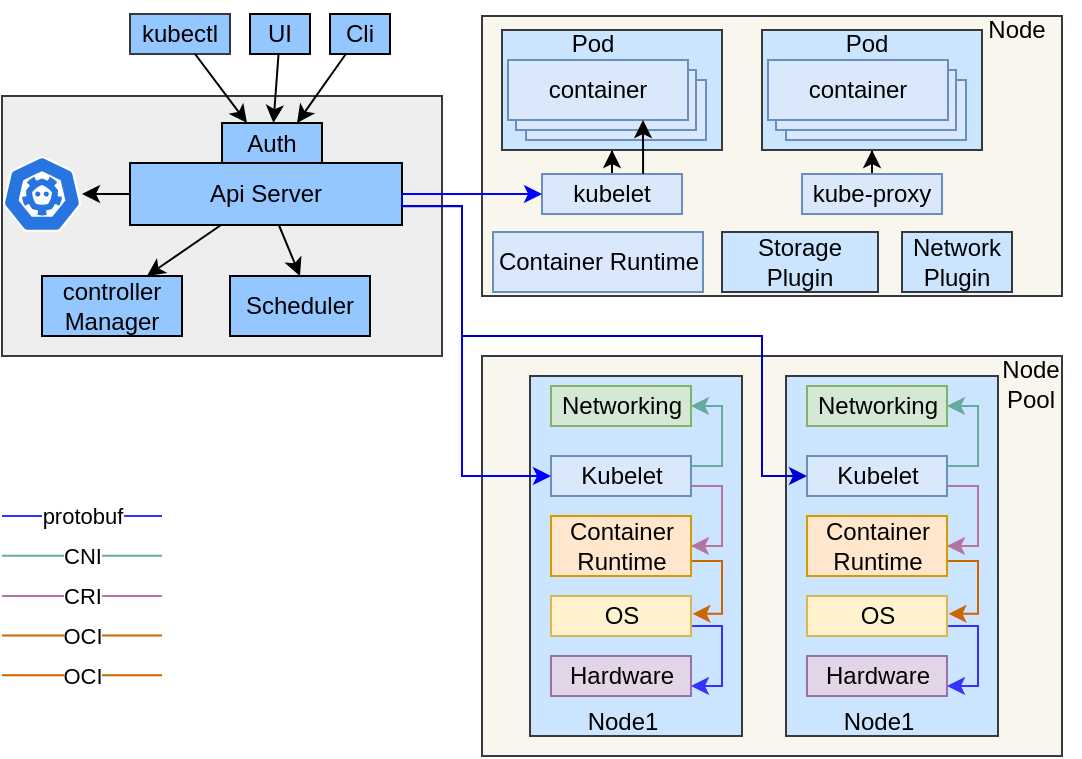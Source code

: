 <mxfile version="20.4.1" type="github">
  <diagram id="IndogpF814C0rhiB6may" name="Page-1">
    <mxGraphModel dx="1031" dy="694" grid="1" gridSize="10" guides="1" tooltips="1" connect="1" arrows="1" fold="1" page="1" pageScale="1" pageWidth="850" pageHeight="1100" math="0" shadow="0">
      <root>
        <mxCell id="0" />
        <mxCell id="1" parent="0" />
        <mxCell id="WE2Rc9Y-2pUT0QXmq-oI-1" value="kubectl" style="rounded=0;whiteSpace=wrap;html=1;fillColor=#94C6FF;strokeColor=#36393d;gradientColor=none;" vertex="1" parent="1">
          <mxGeometry x="104" y="69" width="50" height="20" as="geometry" />
        </mxCell>
        <mxCell id="WE2Rc9Y-2pUT0QXmq-oI-2" value="UI" style="rounded=0;whiteSpace=wrap;html=1;fillColor=#94C6FF;" vertex="1" parent="1">
          <mxGeometry x="164" y="69" width="30" height="20" as="geometry" />
        </mxCell>
        <mxCell id="WE2Rc9Y-2pUT0QXmq-oI-4" value="" style="rounded=0;whiteSpace=wrap;html=1;fillColor=#eeeeee;strokeColor=#36393d;" vertex="1" parent="1">
          <mxGeometry x="40" y="110" width="220" height="130" as="geometry" />
        </mxCell>
        <mxCell id="WE2Rc9Y-2pUT0QXmq-oI-3" value="Cli" style="rounded=0;whiteSpace=wrap;html=1;fillColor=#94C6FF;" vertex="1" parent="1">
          <mxGeometry x="204" y="69" width="30" height="20" as="geometry" />
        </mxCell>
        <mxCell id="WE2Rc9Y-2pUT0QXmq-oI-5" value="Auth" style="rounded=0;whiteSpace=wrap;html=1;fillColor=#94C6FF;" vertex="1" parent="1">
          <mxGeometry x="150" y="123.5" width="50" height="20" as="geometry" />
        </mxCell>
        <mxCell id="WE2Rc9Y-2pUT0QXmq-oI-43" value="" style="edgeStyle=none;rounded=0;orthogonalLoop=1;jettySize=auto;html=1;" edge="1" parent="1" source="WE2Rc9Y-2pUT0QXmq-oI-6" target="WE2Rc9Y-2pUT0QXmq-oI-7">
          <mxGeometry relative="1" as="geometry" />
        </mxCell>
        <mxCell id="WE2Rc9Y-2pUT0QXmq-oI-44" style="edgeStyle=none;rounded=0;orthogonalLoop=1;jettySize=auto;html=1;entryX=0.75;entryY=0;entryDx=0;entryDy=0;" edge="1" parent="1" source="WE2Rc9Y-2pUT0QXmq-oI-6" target="WE2Rc9Y-2pUT0QXmq-oI-8">
          <mxGeometry relative="1" as="geometry" />
        </mxCell>
        <mxCell id="WE2Rc9Y-2pUT0QXmq-oI-45" style="edgeStyle=none;rounded=0;orthogonalLoop=1;jettySize=auto;html=1;entryX=0.5;entryY=0;entryDx=0;entryDy=0;" edge="1" parent="1" source="WE2Rc9Y-2pUT0QXmq-oI-6" target="WE2Rc9Y-2pUT0QXmq-oI-9">
          <mxGeometry relative="1" as="geometry" />
        </mxCell>
        <mxCell id="WE2Rc9Y-2pUT0QXmq-oI-6" value="Api Server" style="rounded=0;whiteSpace=wrap;html=1;fillColor=#94C6FF;" vertex="1" parent="1">
          <mxGeometry x="104" y="143.5" width="136" height="31" as="geometry" />
        </mxCell>
        <mxCell id="WE2Rc9Y-2pUT0QXmq-oI-7" value="" style="sketch=0;html=1;dashed=0;whitespace=wrap;fillColor=#2875E2;strokeColor=#ffffff;points=[[0.005,0.63,0],[0.1,0.2,0],[0.9,0.2,0],[0.5,0,0],[0.995,0.63,0],[0.72,0.99,0],[0.5,1,0],[0.28,0.99,0]];shape=mxgraph.kubernetes.icon;prIcon=etcd" vertex="1" parent="1">
          <mxGeometry x="40" y="140" width="40" height="38" as="geometry" />
        </mxCell>
        <mxCell id="WE2Rc9Y-2pUT0QXmq-oI-8" value="controller Manager" style="rounded=0;whiteSpace=wrap;html=1;fillColor=#94C6FF;" vertex="1" parent="1">
          <mxGeometry x="60" y="200" width="70" height="30" as="geometry" />
        </mxCell>
        <mxCell id="WE2Rc9Y-2pUT0QXmq-oI-9" value="Scheduler" style="rounded=0;whiteSpace=wrap;html=1;fillColor=#94C6FF;" vertex="1" parent="1">
          <mxGeometry x="154" y="200" width="70" height="30" as="geometry" />
        </mxCell>
        <mxCell id="WE2Rc9Y-2pUT0QXmq-oI-10" value="" style="rounded=0;whiteSpace=wrap;html=1;fillColor=#f9f7ed;strokeColor=#36393d;" vertex="1" parent="1">
          <mxGeometry x="280" y="70" width="290" height="140" as="geometry" />
        </mxCell>
        <mxCell id="WE2Rc9Y-2pUT0QXmq-oI-82" style="edgeStyle=orthogonalEdgeStyle;rounded=0;orthogonalLoop=1;jettySize=auto;html=1;entryX=0.5;entryY=1;entryDx=0;entryDy=0;strokeColor=#000000;" edge="1" parent="1" source="WE2Rc9Y-2pUT0QXmq-oI-11" target="WE2Rc9Y-2pUT0QXmq-oI-13">
          <mxGeometry relative="1" as="geometry" />
        </mxCell>
        <mxCell id="WE2Rc9Y-2pUT0QXmq-oI-11" value="kubelet" style="rounded=0;whiteSpace=wrap;html=1;fillColor=#dae8fc;strokeColor=#6c8ebf;" vertex="1" parent="1">
          <mxGeometry x="310" y="149" width="70" height="20" as="geometry" />
        </mxCell>
        <mxCell id="WE2Rc9Y-2pUT0QXmq-oI-86" style="edgeStyle=orthogonalEdgeStyle;rounded=0;orthogonalLoop=1;jettySize=auto;html=1;entryX=0.5;entryY=1;entryDx=0;entryDy=0;strokeColor=#000000;" edge="1" parent="1" source="WE2Rc9Y-2pUT0QXmq-oI-12" target="WE2Rc9Y-2pUT0QXmq-oI-17">
          <mxGeometry relative="1" as="geometry" />
        </mxCell>
        <mxCell id="WE2Rc9Y-2pUT0QXmq-oI-12" value="kube-proxy" style="rounded=0;whiteSpace=wrap;html=1;fillColor=#dae8fc;strokeColor=#6c8ebf;" vertex="1" parent="1">
          <mxGeometry x="440" y="149" width="70" height="20" as="geometry" />
        </mxCell>
        <mxCell id="WE2Rc9Y-2pUT0QXmq-oI-13" value="" style="rounded=0;whiteSpace=wrap;html=1;fillColor=#cce5ff;strokeColor=#36393d;" vertex="1" parent="1">
          <mxGeometry x="290" y="77" width="110" height="60" as="geometry" />
        </mxCell>
        <mxCell id="WE2Rc9Y-2pUT0QXmq-oI-14" value="container" style="rounded=0;whiteSpace=wrap;html=1;fillColor=#dae8fc;strokeColor=#6c8ebf;" vertex="1" parent="1">
          <mxGeometry x="302" y="102" width="90" height="30" as="geometry" />
        </mxCell>
        <mxCell id="WE2Rc9Y-2pUT0QXmq-oI-15" value="container" style="rounded=0;whiteSpace=wrap;html=1;fillColor=#dae8fc;strokeColor=#6c8ebf;" vertex="1" parent="1">
          <mxGeometry x="297" y="97" width="90" height="30" as="geometry" />
        </mxCell>
        <mxCell id="WE2Rc9Y-2pUT0QXmq-oI-16" value="container" style="rounded=0;whiteSpace=wrap;html=1;fillColor=#dae8fc;strokeColor=#6c8ebf;" vertex="1" parent="1">
          <mxGeometry x="293" y="92" width="90" height="30" as="geometry" />
        </mxCell>
        <mxCell id="WE2Rc9Y-2pUT0QXmq-oI-17" value="" style="rounded=0;whiteSpace=wrap;html=1;fillColor=#cce5ff;strokeColor=#36393d;" vertex="1" parent="1">
          <mxGeometry x="420" y="77" width="110" height="60" as="geometry" />
        </mxCell>
        <mxCell id="WE2Rc9Y-2pUT0QXmq-oI-18" value="container" style="rounded=0;whiteSpace=wrap;html=1;fillColor=#dae8fc;strokeColor=#6c8ebf;" vertex="1" parent="1">
          <mxGeometry x="432" y="102" width="90" height="30" as="geometry" />
        </mxCell>
        <mxCell id="WE2Rc9Y-2pUT0QXmq-oI-19" value="container" style="rounded=0;whiteSpace=wrap;html=1;fillColor=#dae8fc;strokeColor=#6c8ebf;" vertex="1" parent="1">
          <mxGeometry x="427" y="97" width="90" height="30" as="geometry" />
        </mxCell>
        <mxCell id="WE2Rc9Y-2pUT0QXmq-oI-20" value="container" style="rounded=0;whiteSpace=wrap;html=1;fillColor=#dae8fc;strokeColor=#6c8ebf;" vertex="1" parent="1">
          <mxGeometry x="423" y="92" width="90" height="30" as="geometry" />
        </mxCell>
        <mxCell id="WE2Rc9Y-2pUT0QXmq-oI-21" value="Container Runtime" style="rounded=0;whiteSpace=wrap;html=1;fillColor=#dae8fc;strokeColor=#6c8ebf;" vertex="1" parent="1">
          <mxGeometry x="285.5" y="178" width="105" height="30" as="geometry" />
        </mxCell>
        <mxCell id="WE2Rc9Y-2pUT0QXmq-oI-22" value="Storage Plugin" style="rounded=0;whiteSpace=wrap;html=1;fillColor=#cce5ff;strokeColor=#36393d;" vertex="1" parent="1">
          <mxGeometry x="400" y="178" width="78" height="30" as="geometry" />
        </mxCell>
        <mxCell id="WE2Rc9Y-2pUT0QXmq-oI-23" value="Network&lt;br&gt;Plugin" style="rounded=0;whiteSpace=wrap;html=1;fillColor=#cce5ff;strokeColor=#36393d;" vertex="1" parent="1">
          <mxGeometry x="490" y="178" width="55" height="30" as="geometry" />
        </mxCell>
        <mxCell id="WE2Rc9Y-2pUT0QXmq-oI-24" value="" style="rounded=0;whiteSpace=wrap;html=1;fillColor=#f9f7ed;strokeColor=#36393d;" vertex="1" parent="1">
          <mxGeometry x="280" y="240" width="290" height="200" as="geometry" />
        </mxCell>
        <mxCell id="WE2Rc9Y-2pUT0QXmq-oI-25" value="" style="rounded=0;whiteSpace=wrap;html=1;fillColor=#cce5ff;strokeColor=#36393d;" vertex="1" parent="1">
          <mxGeometry x="304" y="250" width="106" height="180" as="geometry" />
        </mxCell>
        <mxCell id="WE2Rc9Y-2pUT0QXmq-oI-26" value="Networking" style="rounded=0;whiteSpace=wrap;html=1;fillColor=#d5e8d4;strokeColor=#82b366;" vertex="1" parent="1">
          <mxGeometry x="314.5" y="255" width="70" height="20" as="geometry" />
        </mxCell>
        <mxCell id="WE2Rc9Y-2pUT0QXmq-oI-60" style="edgeStyle=orthogonalEdgeStyle;rounded=0;orthogonalLoop=1;jettySize=auto;html=1;entryX=1;entryY=0.5;entryDx=0;entryDy=0;strokeColor=#67AB9F;exitX=1;exitY=0.25;exitDx=0;exitDy=0;" edge="1" parent="1" source="WE2Rc9Y-2pUT0QXmq-oI-27" target="WE2Rc9Y-2pUT0QXmq-oI-26">
          <mxGeometry relative="1" as="geometry">
            <Array as="points">
              <mxPoint x="400" y="295" />
              <mxPoint x="400" y="265" />
            </Array>
          </mxGeometry>
        </mxCell>
        <mxCell id="WE2Rc9Y-2pUT0QXmq-oI-61" style="edgeStyle=orthogonalEdgeStyle;rounded=0;orthogonalLoop=1;jettySize=auto;html=1;entryX=1;entryY=0.5;entryDx=0;entryDy=0;strokeColor=#B5739D;exitX=1;exitY=0.75;exitDx=0;exitDy=0;" edge="1" parent="1" source="WE2Rc9Y-2pUT0QXmq-oI-27" target="WE2Rc9Y-2pUT0QXmq-oI-28">
          <mxGeometry relative="1" as="geometry">
            <Array as="points">
              <mxPoint x="400" y="305" />
              <mxPoint x="400" y="335" />
            </Array>
          </mxGeometry>
        </mxCell>
        <mxCell id="WE2Rc9Y-2pUT0QXmq-oI-27" value="Kubelet" style="rounded=0;whiteSpace=wrap;html=1;fillColor=#dae8fc;strokeColor=#6c8ebf;" vertex="1" parent="1">
          <mxGeometry x="314.5" y="290" width="70" height="20" as="geometry" />
        </mxCell>
        <mxCell id="WE2Rc9Y-2pUT0QXmq-oI-62" style="edgeStyle=orthogonalEdgeStyle;rounded=0;orthogonalLoop=1;jettySize=auto;html=1;entryX=1.011;entryY=0.447;entryDx=0;entryDy=0;entryPerimeter=0;strokeColor=#CC6600;exitX=1;exitY=0.75;exitDx=0;exitDy=0;" edge="1" parent="1" source="WE2Rc9Y-2pUT0QXmq-oI-28" target="WE2Rc9Y-2pUT0QXmq-oI-29">
          <mxGeometry relative="1" as="geometry">
            <Array as="points">
              <mxPoint x="400" y="343" />
              <mxPoint x="400" y="369" />
            </Array>
          </mxGeometry>
        </mxCell>
        <mxCell id="WE2Rc9Y-2pUT0QXmq-oI-28" value="Container Runtime" style="rounded=0;whiteSpace=wrap;html=1;fillColor=#ffe6cc;strokeColor=#d79b00;" vertex="1" parent="1">
          <mxGeometry x="314.5" y="320" width="70" height="30" as="geometry" />
        </mxCell>
        <mxCell id="WE2Rc9Y-2pUT0QXmq-oI-63" style="edgeStyle=orthogonalEdgeStyle;rounded=0;orthogonalLoop=1;jettySize=auto;html=1;entryX=1;entryY=0.75;entryDx=0;entryDy=0;strokeColor=#3333FF;exitX=1;exitY=0.75;exitDx=0;exitDy=0;" edge="1" parent="1" source="WE2Rc9Y-2pUT0QXmq-oI-29" target="WE2Rc9Y-2pUT0QXmq-oI-30">
          <mxGeometry relative="1" as="geometry">
            <Array as="points">
              <mxPoint x="400" y="375" />
              <mxPoint x="400" y="405" />
            </Array>
          </mxGeometry>
        </mxCell>
        <mxCell id="WE2Rc9Y-2pUT0QXmq-oI-29" value="OS" style="rounded=0;whiteSpace=wrap;html=1;fillColor=#fff2cc;strokeColor=#d6b656;" vertex="1" parent="1">
          <mxGeometry x="314.5" y="360" width="70" height="20" as="geometry" />
        </mxCell>
        <mxCell id="WE2Rc9Y-2pUT0QXmq-oI-30" value="Hardware" style="rounded=0;whiteSpace=wrap;html=1;fillColor=#e1d5e7;strokeColor=#9673a6;" vertex="1" parent="1">
          <mxGeometry x="314.5" y="390" width="70" height="20" as="geometry" />
        </mxCell>
        <mxCell id="WE2Rc9Y-2pUT0QXmq-oI-40" style="edgeStyle=none;rounded=0;orthogonalLoop=1;jettySize=auto;html=1;entryX=0.25;entryY=0;entryDx=0;entryDy=0;" edge="1" parent="1" source="WE2Rc9Y-2pUT0QXmq-oI-1" target="WE2Rc9Y-2pUT0QXmq-oI-5">
          <mxGeometry relative="1" as="geometry" />
        </mxCell>
        <mxCell id="WE2Rc9Y-2pUT0QXmq-oI-41" style="edgeStyle=none;rounded=0;orthogonalLoop=1;jettySize=auto;html=1;" edge="1" parent="1" source="WE2Rc9Y-2pUT0QXmq-oI-2" target="WE2Rc9Y-2pUT0QXmq-oI-5">
          <mxGeometry relative="1" as="geometry" />
        </mxCell>
        <mxCell id="WE2Rc9Y-2pUT0QXmq-oI-42" style="edgeStyle=none;rounded=0;orthogonalLoop=1;jettySize=auto;html=1;entryX=0.75;entryY=0;entryDx=0;entryDy=0;" edge="1" parent="1" source="WE2Rc9Y-2pUT0QXmq-oI-3" target="WE2Rc9Y-2pUT0QXmq-oI-5">
          <mxGeometry relative="1" as="geometry" />
        </mxCell>
        <mxCell id="WE2Rc9Y-2pUT0QXmq-oI-48" style="edgeStyle=none;rounded=0;orthogonalLoop=1;jettySize=auto;html=1;strokeColor=#0000FF;" edge="1" parent="1" source="WE2Rc9Y-2pUT0QXmq-oI-6" target="WE2Rc9Y-2pUT0QXmq-oI-11">
          <mxGeometry relative="1" as="geometry" />
        </mxCell>
        <mxCell id="WE2Rc9Y-2pUT0QXmq-oI-52" style="edgeStyle=orthogonalEdgeStyle;rounded=0;orthogonalLoop=1;jettySize=auto;html=1;entryX=0;entryY=0.5;entryDx=0;entryDy=0;exitX=0.996;exitY=0.698;exitDx=0;exitDy=0;exitPerimeter=0;strokeColor=#0000FF;" edge="1" parent="1" source="WE2Rc9Y-2pUT0QXmq-oI-6" target="WE2Rc9Y-2pUT0QXmq-oI-27">
          <mxGeometry relative="1" as="geometry">
            <Array as="points">
              <mxPoint x="270" y="165" />
              <mxPoint x="270" y="300" />
            </Array>
          </mxGeometry>
        </mxCell>
        <mxCell id="WE2Rc9Y-2pUT0QXmq-oI-55" value="protobuf" style="endArrow=none;html=1;rounded=0;strokeColor=#3333FF;" edge="1" parent="1">
          <mxGeometry width="50" height="50" relative="1" as="geometry">
            <mxPoint x="40" y="320" as="sourcePoint" />
            <mxPoint x="120" y="320" as="targetPoint" />
          </mxGeometry>
        </mxCell>
        <mxCell id="WE2Rc9Y-2pUT0QXmq-oI-59" value="CNI" style="endArrow=none;html=1;rounded=0;strokeColor=#67AB9F;" edge="1" parent="1">
          <mxGeometry width="50" height="50" relative="1" as="geometry">
            <mxPoint x="40" y="339.86" as="sourcePoint" />
            <mxPoint x="120" y="339.86" as="targetPoint" />
          </mxGeometry>
        </mxCell>
        <mxCell id="WE2Rc9Y-2pUT0QXmq-oI-64" value="Node1" style="text;html=1;align=center;verticalAlign=middle;resizable=0;points=[];autosize=1;strokeColor=none;fillColor=none;" vertex="1" parent="1">
          <mxGeometry x="320" y="408" width="60" height="30" as="geometry" />
        </mxCell>
        <mxCell id="WE2Rc9Y-2pUT0QXmq-oI-66" value="" style="rounded=0;whiteSpace=wrap;html=1;fillColor=#cce5ff;strokeColor=#36393d;" vertex="1" parent="1">
          <mxGeometry x="432" y="250" width="106" height="180" as="geometry" />
        </mxCell>
        <mxCell id="WE2Rc9Y-2pUT0QXmq-oI-67" value="Networking" style="rounded=0;whiteSpace=wrap;html=1;fillColor=#d5e8d4;strokeColor=#82b366;" vertex="1" parent="1">
          <mxGeometry x="442.5" y="255" width="70" height="20" as="geometry" />
        </mxCell>
        <mxCell id="WE2Rc9Y-2pUT0QXmq-oI-68" style="edgeStyle=orthogonalEdgeStyle;rounded=0;orthogonalLoop=1;jettySize=auto;html=1;entryX=1;entryY=0.5;entryDx=0;entryDy=0;strokeColor=#67AB9F;exitX=1;exitY=0.25;exitDx=0;exitDy=0;" edge="1" parent="1" source="WE2Rc9Y-2pUT0QXmq-oI-70" target="WE2Rc9Y-2pUT0QXmq-oI-67">
          <mxGeometry relative="1" as="geometry">
            <Array as="points">
              <mxPoint x="528" y="295" />
              <mxPoint x="528" y="265" />
            </Array>
          </mxGeometry>
        </mxCell>
        <mxCell id="WE2Rc9Y-2pUT0QXmq-oI-69" style="edgeStyle=orthogonalEdgeStyle;rounded=0;orthogonalLoop=1;jettySize=auto;html=1;entryX=1;entryY=0.5;entryDx=0;entryDy=0;strokeColor=#B5739D;exitX=1;exitY=0.75;exitDx=0;exitDy=0;" edge="1" parent="1" source="WE2Rc9Y-2pUT0QXmq-oI-70" target="WE2Rc9Y-2pUT0QXmq-oI-72">
          <mxGeometry relative="1" as="geometry">
            <Array as="points">
              <mxPoint x="528" y="305" />
              <mxPoint x="528" y="335" />
            </Array>
          </mxGeometry>
        </mxCell>
        <mxCell id="WE2Rc9Y-2pUT0QXmq-oI-70" value="Kubelet" style="rounded=0;whiteSpace=wrap;html=1;fillColor=#dae8fc;strokeColor=#6c8ebf;" vertex="1" parent="1">
          <mxGeometry x="442.5" y="290" width="70" height="20" as="geometry" />
        </mxCell>
        <mxCell id="WE2Rc9Y-2pUT0QXmq-oI-71" style="edgeStyle=orthogonalEdgeStyle;rounded=0;orthogonalLoop=1;jettySize=auto;html=1;entryX=1.011;entryY=0.447;entryDx=0;entryDy=0;entryPerimeter=0;strokeColor=#CC6600;exitX=1;exitY=0.75;exitDx=0;exitDy=0;" edge="1" parent="1" source="WE2Rc9Y-2pUT0QXmq-oI-72" target="WE2Rc9Y-2pUT0QXmq-oI-74">
          <mxGeometry relative="1" as="geometry">
            <Array as="points">
              <mxPoint x="528" y="343" />
              <mxPoint x="528" y="369" />
            </Array>
          </mxGeometry>
        </mxCell>
        <mxCell id="WE2Rc9Y-2pUT0QXmq-oI-72" value="Container Runtime" style="rounded=0;whiteSpace=wrap;html=1;fillColor=#ffe6cc;strokeColor=#d79b00;" vertex="1" parent="1">
          <mxGeometry x="442.5" y="320" width="70" height="30" as="geometry" />
        </mxCell>
        <mxCell id="WE2Rc9Y-2pUT0QXmq-oI-73" style="edgeStyle=orthogonalEdgeStyle;rounded=0;orthogonalLoop=1;jettySize=auto;html=1;entryX=1;entryY=0.75;entryDx=0;entryDy=0;strokeColor=#3333FF;exitX=1;exitY=0.75;exitDx=0;exitDy=0;" edge="1" parent="1" source="WE2Rc9Y-2pUT0QXmq-oI-74" target="WE2Rc9Y-2pUT0QXmq-oI-75">
          <mxGeometry relative="1" as="geometry">
            <Array as="points">
              <mxPoint x="528" y="375" />
              <mxPoint x="528" y="405" />
            </Array>
          </mxGeometry>
        </mxCell>
        <mxCell id="WE2Rc9Y-2pUT0QXmq-oI-74" value="OS" style="rounded=0;whiteSpace=wrap;html=1;fillColor=#fff2cc;strokeColor=#d6b656;" vertex="1" parent="1">
          <mxGeometry x="442.5" y="360" width="70" height="20" as="geometry" />
        </mxCell>
        <mxCell id="WE2Rc9Y-2pUT0QXmq-oI-75" value="Hardware" style="rounded=0;whiteSpace=wrap;html=1;fillColor=#e1d5e7;strokeColor=#9673a6;" vertex="1" parent="1">
          <mxGeometry x="442.5" y="390" width="70" height="20" as="geometry" />
        </mxCell>
        <mxCell id="WE2Rc9Y-2pUT0QXmq-oI-76" value="Node1" style="text;html=1;align=center;verticalAlign=middle;resizable=0;points=[];autosize=1;strokeColor=none;fillColor=none;" vertex="1" parent="1">
          <mxGeometry x="448" y="408" width="60" height="30" as="geometry" />
        </mxCell>
        <mxCell id="WE2Rc9Y-2pUT0QXmq-oI-51" style="edgeStyle=orthogonalEdgeStyle;rounded=0;orthogonalLoop=1;jettySize=auto;html=1;exitX=1;exitY=0.5;exitDx=0;exitDy=0;strokeColor=#0000CC;" edge="1" parent="1" source="WE2Rc9Y-2pUT0QXmq-oI-6" target="WE2Rc9Y-2pUT0QXmq-oI-70">
          <mxGeometry relative="1" as="geometry">
            <mxPoint x="440.5" y="300" as="targetPoint" />
            <Array as="points">
              <mxPoint x="240" y="165" />
              <mxPoint x="270" y="165" />
              <mxPoint x="270" y="230" />
              <mxPoint x="420" y="230" />
              <mxPoint x="420" y="300" />
            </Array>
          </mxGeometry>
        </mxCell>
        <mxCell id="WE2Rc9Y-2pUT0QXmq-oI-77" value="CRI" style="endArrow=none;html=1;rounded=0;strokeColor=#B5739D;" edge="1" parent="1">
          <mxGeometry width="50" height="50" relative="1" as="geometry">
            <mxPoint x="40" y="360" as="sourcePoint" />
            <mxPoint x="120" y="360" as="targetPoint" />
          </mxGeometry>
        </mxCell>
        <mxCell id="WE2Rc9Y-2pUT0QXmq-oI-78" value="OCI" style="endArrow=none;html=1;rounded=0;strokeColor=#CC6600;" edge="1" parent="1">
          <mxGeometry width="50" height="50" relative="1" as="geometry">
            <mxPoint x="40" y="379.79" as="sourcePoint" />
            <mxPoint x="120" y="379.79" as="targetPoint" />
          </mxGeometry>
        </mxCell>
        <mxCell id="WE2Rc9Y-2pUT0QXmq-oI-79" value="OCI" style="endArrow=none;html=1;rounded=0;strokeColor=#CC6600;" edge="1" parent="1">
          <mxGeometry width="50" height="50" relative="1" as="geometry">
            <mxPoint x="40" y="399.58" as="sourcePoint" />
            <mxPoint x="120" y="399.58" as="targetPoint" />
          </mxGeometry>
        </mxCell>
        <mxCell id="WE2Rc9Y-2pUT0QXmq-oI-80" value="Pod" style="text;html=1;align=center;verticalAlign=middle;resizable=0;points=[];autosize=1;strokeColor=none;fillColor=none;" vertex="1" parent="1">
          <mxGeometry x="314.5" y="69" width="40" height="30" as="geometry" />
        </mxCell>
        <mxCell id="WE2Rc9Y-2pUT0QXmq-oI-81" value="Pod" style="text;html=1;align=center;verticalAlign=middle;resizable=0;points=[];autosize=1;strokeColor=none;fillColor=none;" vertex="1" parent="1">
          <mxGeometry x="452" y="69" width="40" height="30" as="geometry" />
        </mxCell>
        <mxCell id="WE2Rc9Y-2pUT0QXmq-oI-83" style="edgeStyle=orthogonalEdgeStyle;rounded=0;orthogonalLoop=1;jettySize=auto;html=1;entryX=0.75;entryY=1;entryDx=0;entryDy=0;strokeColor=#000000;exitX=0.722;exitY=-0.009;exitDx=0;exitDy=0;exitPerimeter=0;" edge="1" parent="1" source="WE2Rc9Y-2pUT0QXmq-oI-11" target="WE2Rc9Y-2pUT0QXmq-oI-16">
          <mxGeometry relative="1" as="geometry" />
        </mxCell>
        <mxCell id="WE2Rc9Y-2pUT0QXmq-oI-88" value="Node" style="text;html=1;align=center;verticalAlign=middle;resizable=0;points=[];autosize=1;strokeColor=none;fillColor=none;" vertex="1" parent="1">
          <mxGeometry x="522" y="62" width="50" height="30" as="geometry" />
        </mxCell>
        <mxCell id="WE2Rc9Y-2pUT0QXmq-oI-89" value="Node&lt;br&gt;Pool" style="text;html=1;align=center;verticalAlign=middle;resizable=0;points=[];autosize=1;strokeColor=none;fillColor=none;" vertex="1" parent="1">
          <mxGeometry x="529" y="234" width="50" height="40" as="geometry" />
        </mxCell>
        <mxCell id="WE2Rc9Y-2pUT0QXmq-oI-90" value="" style="shape=image;verticalLabelPosition=bottom;labelBackgroundColor=default;verticalAlign=top;aspect=fixed;imageAspect=0;image=https://miro.medium.com/max/1400/1*pxW6zhrLLvhEVcK9rM9naw.png;" vertex="1" parent="1">
          <mxGeometry x="130" y="290" width="126.83" height="110" as="geometry" />
        </mxCell>
      </root>
    </mxGraphModel>
  </diagram>
</mxfile>
